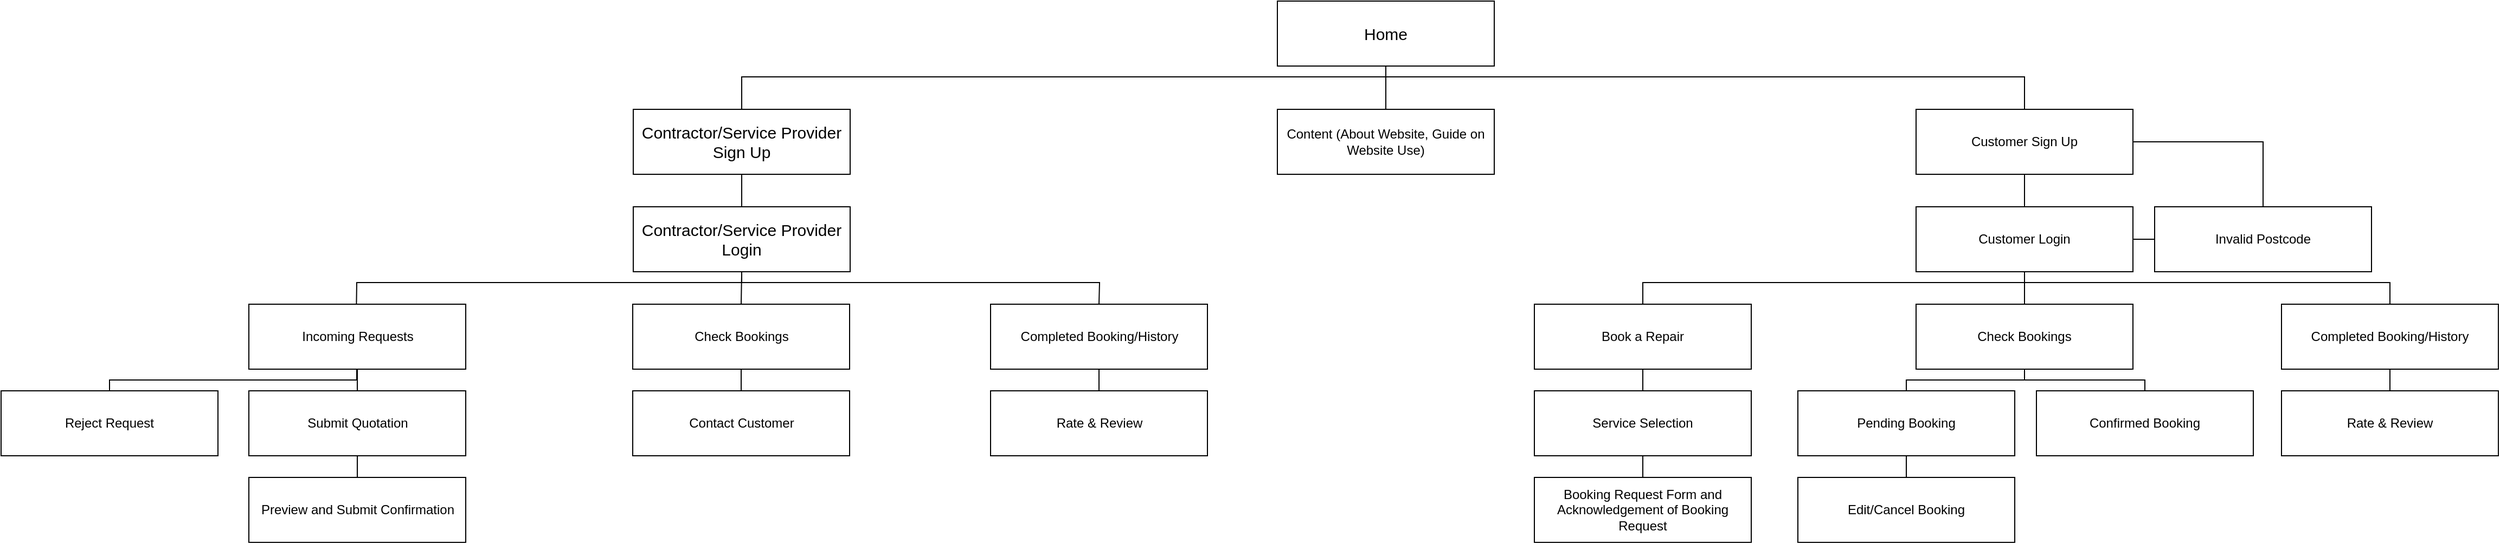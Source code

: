<mxfile version="22.0.4" type="github">
  <diagram name="Page-1" id="skhu2Xdsm_vvQN_JcCo6">
    <mxGraphModel dx="2769" dy="796" grid="1" gridSize="10" guides="1" tooltips="1" connect="1" arrows="1" fold="1" page="1" pageScale="1" pageWidth="1169" pageHeight="827" math="0" shadow="0">
      <root>
        <mxCell id="0" />
        <mxCell id="1" parent="0" />
        <mxCell id="Cfwt913eoUueuza_iOJh-1" value="&lt;font style=&quot;font-size: 15px;&quot;&gt;Home&lt;/font&gt;" style="rounded=0;whiteSpace=wrap;html=1;" vertex="1" parent="1">
          <mxGeometry x="484" y="10" width="200" height="60" as="geometry" />
        </mxCell>
        <mxCell id="Cfwt913eoUueuza_iOJh-2" value="&lt;font style=&quot;font-size: 15px;&quot;&gt;Contractor/Service Provider Sign Up&lt;/font&gt;" style="rounded=0;whiteSpace=wrap;html=1;" vertex="1" parent="1">
          <mxGeometry x="-110" y="110" width="200" height="60" as="geometry" />
        </mxCell>
        <mxCell id="Cfwt913eoUueuza_iOJh-3" value="Content (About Website, Guide on Website Use)" style="rounded=0;whiteSpace=wrap;html=1;" vertex="1" parent="1">
          <mxGeometry x="484" y="110" width="200" height="60" as="geometry" />
        </mxCell>
        <mxCell id="Cfwt913eoUueuza_iOJh-4" value="Customer Sign Up" style="rounded=0;whiteSpace=wrap;html=1;" vertex="1" parent="1">
          <mxGeometry x="1073" y="110" width="200" height="60" as="geometry" />
        </mxCell>
        <mxCell id="Cfwt913eoUueuza_iOJh-5" value="" style="endArrow=none;html=1;rounded=0;entryX=0.5;entryY=1;entryDx=0;entryDy=0;exitX=0.5;exitY=0;exitDx=0;exitDy=0;" edge="1" parent="1" source="Cfwt913eoUueuza_iOJh-2" target="Cfwt913eoUueuza_iOJh-1">
          <mxGeometry width="50" height="50" relative="1" as="geometry">
            <mxPoint x="344" y="50" as="sourcePoint" />
            <mxPoint x="394" as="targetPoint" />
            <Array as="points">
              <mxPoint x="-10" y="80" />
              <mxPoint x="584" y="80" />
            </Array>
          </mxGeometry>
        </mxCell>
        <mxCell id="Cfwt913eoUueuza_iOJh-7" value="" style="endArrow=none;html=1;rounded=0;entryX=0.5;entryY=1;entryDx=0;entryDy=0;exitX=0.5;exitY=0;exitDx=0;exitDy=0;" edge="1" parent="1" source="Cfwt913eoUueuza_iOJh-3" target="Cfwt913eoUueuza_iOJh-1">
          <mxGeometry width="50" height="50" relative="1" as="geometry">
            <mxPoint x="584" y="110" as="sourcePoint" />
            <mxPoint x="634" y="80" as="targetPoint" />
          </mxGeometry>
        </mxCell>
        <mxCell id="Cfwt913eoUueuza_iOJh-8" value="" style="endArrow=none;html=1;rounded=0;entryX=0.5;entryY=1;entryDx=0;entryDy=0;exitX=0.5;exitY=0;exitDx=0;exitDy=0;" edge="1" parent="1" source="Cfwt913eoUueuza_iOJh-4" target="Cfwt913eoUueuza_iOJh-1">
          <mxGeometry width="50" height="50" relative="1" as="geometry">
            <mxPoint x="594" y="120" as="sourcePoint" />
            <mxPoint x="594" y="80" as="targetPoint" />
            <Array as="points">
              <mxPoint x="1173" y="80" />
              <mxPoint x="584" y="80" />
            </Array>
          </mxGeometry>
        </mxCell>
        <mxCell id="Cfwt913eoUueuza_iOJh-10" value="Invalid Postcode" style="rounded=0;whiteSpace=wrap;html=1;" vertex="1" parent="1">
          <mxGeometry x="1293" y="200" width="200" height="60" as="geometry" />
        </mxCell>
        <mxCell id="Cfwt913eoUueuza_iOJh-11" value="Customer Login" style="rounded=0;whiteSpace=wrap;html=1;" vertex="1" parent="1">
          <mxGeometry x="1073" y="200" width="200" height="60" as="geometry" />
        </mxCell>
        <mxCell id="Cfwt913eoUueuza_iOJh-12" value="" style="endArrow=none;html=1;rounded=0;entryX=0.5;entryY=0;entryDx=0;entryDy=0;exitX=0.5;exitY=1;exitDx=0;exitDy=0;" edge="1" parent="1" source="Cfwt913eoUueuza_iOJh-4" target="Cfwt913eoUueuza_iOJh-11">
          <mxGeometry width="50" height="50" relative="1" as="geometry">
            <mxPoint x="943" y="310" as="sourcePoint" />
            <mxPoint x="983" y="290" as="targetPoint" />
          </mxGeometry>
        </mxCell>
        <mxCell id="Cfwt913eoUueuza_iOJh-13" value="" style="endArrow=none;html=1;rounded=0;entryX=0;entryY=0.5;entryDx=0;entryDy=0;exitX=1;exitY=0.5;exitDx=0;exitDy=0;" edge="1" parent="1" source="Cfwt913eoUueuza_iOJh-11" target="Cfwt913eoUueuza_iOJh-10">
          <mxGeometry width="50" height="50" relative="1" as="geometry">
            <mxPoint x="1183" y="180" as="sourcePoint" />
            <mxPoint x="1183" y="210" as="targetPoint" />
          </mxGeometry>
        </mxCell>
        <mxCell id="Cfwt913eoUueuza_iOJh-14" value="" style="endArrow=none;html=1;rounded=0;entryX=1;entryY=0.5;entryDx=0;entryDy=0;exitX=0.5;exitY=0;exitDx=0;exitDy=0;" edge="1" parent="1" source="Cfwt913eoUueuza_iOJh-10" target="Cfwt913eoUueuza_iOJh-4">
          <mxGeometry width="50" height="50" relative="1" as="geometry">
            <mxPoint x="1283" y="240" as="sourcePoint" />
            <mxPoint x="1303" y="240" as="targetPoint" />
            <Array as="points">
              <mxPoint x="1393" y="140" />
            </Array>
          </mxGeometry>
        </mxCell>
        <mxCell id="Cfwt913eoUueuza_iOJh-15" value="Check Bookings" style="rounded=0;whiteSpace=wrap;html=1;" vertex="1" parent="1">
          <mxGeometry x="1073" y="290" width="200" height="60" as="geometry" />
        </mxCell>
        <mxCell id="Cfwt913eoUueuza_iOJh-16" value="Book a Repair" style="rounded=0;whiteSpace=wrap;html=1;" vertex="1" parent="1">
          <mxGeometry x="721" y="290" width="200" height="60" as="geometry" />
        </mxCell>
        <mxCell id="Cfwt913eoUueuza_iOJh-17" value="Completed Booking/History" style="rounded=0;whiteSpace=wrap;html=1;" vertex="1" parent="1">
          <mxGeometry x="1410" y="290" width="200" height="60" as="geometry" />
        </mxCell>
        <mxCell id="Cfwt913eoUueuza_iOJh-18" value="" style="endArrow=none;html=1;rounded=0;entryX=0.5;entryY=1;entryDx=0;entryDy=0;exitX=0.5;exitY=0;exitDx=0;exitDy=0;" edge="1" parent="1" source="Cfwt913eoUueuza_iOJh-15" target="Cfwt913eoUueuza_iOJh-11">
          <mxGeometry width="50" height="50" relative="1" as="geometry">
            <mxPoint x="1143" y="320" as="sourcePoint" />
            <mxPoint x="1193" y="270" as="targetPoint" />
          </mxGeometry>
        </mxCell>
        <mxCell id="Cfwt913eoUueuza_iOJh-19" value="" style="endArrow=none;html=1;rounded=0;entryX=0.5;entryY=1;entryDx=0;entryDy=0;exitX=0.5;exitY=0;exitDx=0;exitDy=0;" edge="1" parent="1" source="Cfwt913eoUueuza_iOJh-16" target="Cfwt913eoUueuza_iOJh-11">
          <mxGeometry width="50" height="50" relative="1" as="geometry">
            <mxPoint x="1183" y="300" as="sourcePoint" />
            <mxPoint x="1183" y="270" as="targetPoint" />
            <Array as="points">
              <mxPoint x="821" y="270" />
              <mxPoint x="1173" y="270" />
            </Array>
          </mxGeometry>
        </mxCell>
        <mxCell id="Cfwt913eoUueuza_iOJh-20" value="" style="endArrow=none;html=1;rounded=0;entryX=0.5;entryY=1;entryDx=0;entryDy=0;exitX=0.5;exitY=0;exitDx=0;exitDy=0;" edge="1" parent="1" source="Cfwt913eoUueuza_iOJh-17" target="Cfwt913eoUueuza_iOJh-11">
          <mxGeometry width="50" height="50" relative="1" as="geometry">
            <mxPoint x="1313" y="360" as="sourcePoint" />
            <mxPoint x="1363" y="310" as="targetPoint" />
            <Array as="points">
              <mxPoint x="1510" y="270" />
              <mxPoint x="1173" y="270" />
            </Array>
          </mxGeometry>
        </mxCell>
        <mxCell id="Cfwt913eoUueuza_iOJh-21" value="Service Selection" style="rounded=0;whiteSpace=wrap;html=1;" vertex="1" parent="1">
          <mxGeometry x="721" y="370" width="200" height="60" as="geometry" />
        </mxCell>
        <mxCell id="Cfwt913eoUueuza_iOJh-22" value="" style="endArrow=none;html=1;rounded=0;entryX=0.5;entryY=1;entryDx=0;entryDy=0;exitX=0.5;exitY=0;exitDx=0;exitDy=0;" edge="1" parent="1" source="Cfwt913eoUueuza_iOJh-21" target="Cfwt913eoUueuza_iOJh-16">
          <mxGeometry width="50" height="50" relative="1" as="geometry">
            <mxPoint x="631" y="390" as="sourcePoint" />
            <mxPoint x="681" y="340" as="targetPoint" />
          </mxGeometry>
        </mxCell>
        <mxCell id="Cfwt913eoUueuza_iOJh-23" value="Booking Request Form and Acknowledgement of Booking Request" style="rounded=0;whiteSpace=wrap;html=1;" vertex="1" parent="1">
          <mxGeometry x="721" y="450" width="200" height="60" as="geometry" />
        </mxCell>
        <mxCell id="Cfwt913eoUueuza_iOJh-24" value="" style="endArrow=none;html=1;rounded=0;entryX=0.5;entryY=1;entryDx=0;entryDy=0;exitX=0.5;exitY=0;exitDx=0;exitDy=0;" edge="1" parent="1" source="Cfwt913eoUueuza_iOJh-23" target="Cfwt913eoUueuza_iOJh-21">
          <mxGeometry width="50" height="50" relative="1" as="geometry">
            <mxPoint x="751" y="520" as="sourcePoint" />
            <mxPoint x="801" y="470" as="targetPoint" />
          </mxGeometry>
        </mxCell>
        <mxCell id="Cfwt913eoUueuza_iOJh-25" value="Pending Booking" style="rounded=0;whiteSpace=wrap;html=1;" vertex="1" parent="1">
          <mxGeometry x="964" y="370" width="200" height="60" as="geometry" />
        </mxCell>
        <mxCell id="Cfwt913eoUueuza_iOJh-26" value="Confirmed Booking" style="rounded=0;whiteSpace=wrap;html=1;" vertex="1" parent="1">
          <mxGeometry x="1184" y="370" width="200" height="60" as="geometry" />
        </mxCell>
        <mxCell id="Cfwt913eoUueuza_iOJh-27" value="" style="endArrow=none;html=1;rounded=0;entryX=0.5;entryY=1;entryDx=0;entryDy=0;exitX=0.5;exitY=0;exitDx=0;exitDy=0;" edge="1" parent="1" source="Cfwt913eoUueuza_iOJh-25">
          <mxGeometry width="50" height="50" relative="1" as="geometry">
            <mxPoint x="1068" y="370" as="sourcePoint" />
            <mxPoint x="1173" y="350" as="targetPoint" />
            <Array as="points">
              <mxPoint x="1064" y="360" />
              <mxPoint x="1173" y="360" />
            </Array>
          </mxGeometry>
        </mxCell>
        <mxCell id="Cfwt913eoUueuza_iOJh-28" value="" style="endArrow=none;html=1;rounded=0;entryX=0.5;entryY=1;entryDx=0;entryDy=0;exitX=0.5;exitY=0;exitDx=0;exitDy=0;" edge="1" parent="1" source="Cfwt913eoUueuza_iOJh-26" target="Cfwt913eoUueuza_iOJh-15">
          <mxGeometry width="50" height="50" relative="1" as="geometry">
            <mxPoint x="1180" y="410" as="sourcePoint" />
            <mxPoint x="1230" y="360" as="targetPoint" />
            <Array as="points">
              <mxPoint x="1284" y="360" />
              <mxPoint x="1173" y="360" />
            </Array>
          </mxGeometry>
        </mxCell>
        <mxCell id="Cfwt913eoUueuza_iOJh-29" value="Edit/Cancel Booking" style="rounded=0;whiteSpace=wrap;html=1;" vertex="1" parent="1">
          <mxGeometry x="964" y="450" width="200" height="60" as="geometry" />
        </mxCell>
        <mxCell id="Cfwt913eoUueuza_iOJh-30" value="" style="endArrow=none;html=1;rounded=0;entryX=0.5;entryY=1;entryDx=0;entryDy=0;exitX=0.5;exitY=0;exitDx=0;exitDy=0;" edge="1" parent="1" source="Cfwt913eoUueuza_iOJh-29" target="Cfwt913eoUueuza_iOJh-25">
          <mxGeometry width="50" height="50" relative="1" as="geometry">
            <mxPoint x="1040" y="450" as="sourcePoint" />
            <mxPoint x="1090" y="400" as="targetPoint" />
          </mxGeometry>
        </mxCell>
        <mxCell id="Cfwt913eoUueuza_iOJh-31" value="Rate &amp;amp; Review" style="rounded=0;whiteSpace=wrap;html=1;" vertex="1" parent="1">
          <mxGeometry x="1410" y="370" width="200" height="60" as="geometry" />
        </mxCell>
        <mxCell id="Cfwt913eoUueuza_iOJh-32" value="" style="endArrow=none;html=1;rounded=0;entryX=0.5;entryY=1;entryDx=0;entryDy=0;exitX=0.5;exitY=0;exitDx=0;exitDy=0;" edge="1" parent="1" source="Cfwt913eoUueuza_iOJh-31" target="Cfwt913eoUueuza_iOJh-17">
          <mxGeometry width="50" height="50" relative="1" as="geometry">
            <mxPoint x="1470" y="420" as="sourcePoint" />
            <mxPoint x="1520" y="370" as="targetPoint" />
          </mxGeometry>
        </mxCell>
        <mxCell id="Cfwt913eoUueuza_iOJh-33" value="&lt;font style=&quot;font-size: 15px;&quot;&gt;Contractor/Service Provider Login&lt;/font&gt;" style="rounded=0;whiteSpace=wrap;html=1;" vertex="1" parent="1">
          <mxGeometry x="-110" y="200" width="200" height="60" as="geometry" />
        </mxCell>
        <mxCell id="Cfwt913eoUueuza_iOJh-34" value="" style="endArrow=none;html=1;rounded=0;entryX=0.5;entryY=1;entryDx=0;entryDy=0;exitX=0.5;exitY=0;exitDx=0;exitDy=0;" edge="1" parent="1" source="Cfwt913eoUueuza_iOJh-33" target="Cfwt913eoUueuza_iOJh-2">
          <mxGeometry width="50" height="50" relative="1" as="geometry">
            <mxPoint x="-200" y="320" as="sourcePoint" />
            <mxPoint x="-150" y="270" as="targetPoint" />
          </mxGeometry>
        </mxCell>
        <mxCell id="Cfwt913eoUueuza_iOJh-35" value="Check Bookings" style="rounded=0;whiteSpace=wrap;html=1;" vertex="1" parent="1">
          <mxGeometry x="-110.5" y="290" width="200" height="60" as="geometry" />
        </mxCell>
        <mxCell id="Cfwt913eoUueuza_iOJh-36" value="Incoming Requests" style="rounded=0;whiteSpace=wrap;html=1;" vertex="1" parent="1">
          <mxGeometry x="-464.5" y="290" width="200" height="60" as="geometry" />
        </mxCell>
        <mxCell id="Cfwt913eoUueuza_iOJh-37" value="Completed Booking/History" style="rounded=0;whiteSpace=wrap;html=1;" vertex="1" parent="1">
          <mxGeometry x="219.5" y="290" width="200" height="60" as="geometry" />
        </mxCell>
        <mxCell id="Cfwt913eoUueuza_iOJh-38" value="Submit Quotation" style="rounded=0;whiteSpace=wrap;html=1;" vertex="1" parent="1">
          <mxGeometry x="-464.5" y="370" width="200" height="60" as="geometry" />
        </mxCell>
        <mxCell id="Cfwt913eoUueuza_iOJh-39" value="" style="endArrow=none;html=1;rounded=0;entryX=0.5;entryY=1;entryDx=0;entryDy=0;exitX=0.5;exitY=0;exitDx=0;exitDy=0;" edge="1" source="Cfwt913eoUueuza_iOJh-38" target="Cfwt913eoUueuza_iOJh-36" parent="1">
          <mxGeometry width="50" height="50" relative="1" as="geometry">
            <mxPoint x="-554.5" y="390" as="sourcePoint" />
            <mxPoint x="-504.5" y="340" as="targetPoint" />
          </mxGeometry>
        </mxCell>
        <mxCell id="Cfwt913eoUueuza_iOJh-40" value="Preview and Submit Confirmation" style="rounded=0;whiteSpace=wrap;html=1;" vertex="1" parent="1">
          <mxGeometry x="-464.5" y="450" width="200" height="60" as="geometry" />
        </mxCell>
        <mxCell id="Cfwt913eoUueuza_iOJh-41" value="" style="endArrow=none;html=1;rounded=0;entryX=0.5;entryY=1;entryDx=0;entryDy=0;exitX=0.5;exitY=0;exitDx=0;exitDy=0;" edge="1" source="Cfwt913eoUueuza_iOJh-40" target="Cfwt913eoUueuza_iOJh-38" parent="1">
          <mxGeometry width="50" height="50" relative="1" as="geometry">
            <mxPoint x="-434.5" y="520" as="sourcePoint" />
            <mxPoint x="-384.5" y="470" as="targetPoint" />
          </mxGeometry>
        </mxCell>
        <mxCell id="Cfwt913eoUueuza_iOJh-44" value="" style="endArrow=none;html=1;rounded=0;entryX=0.5;entryY=1;entryDx=0;entryDy=0;exitX=0.5;exitY=0;exitDx=0;exitDy=0;" edge="1" source="Cfwt913eoUueuza_iOJh-46" parent="1">
          <mxGeometry width="50" height="50" relative="1" as="geometry">
            <mxPoint x="-119.5" y="370" as="sourcePoint" />
            <mxPoint x="-10.5" y="350" as="targetPoint" />
            <Array as="points">
              <mxPoint x="-10.5" y="360" />
            </Array>
          </mxGeometry>
        </mxCell>
        <mxCell id="Cfwt913eoUueuza_iOJh-46" value="Contact Customer" style="rounded=0;whiteSpace=wrap;html=1;" vertex="1" parent="1">
          <mxGeometry x="-110.5" y="370" width="200" height="60" as="geometry" />
        </mxCell>
        <mxCell id="Cfwt913eoUueuza_iOJh-48" value="Rate &amp;amp; Review" style="rounded=0;whiteSpace=wrap;html=1;" vertex="1" parent="1">
          <mxGeometry x="219.5" y="370" width="200" height="60" as="geometry" />
        </mxCell>
        <mxCell id="Cfwt913eoUueuza_iOJh-49" value="" style="endArrow=none;html=1;rounded=0;entryX=0.5;entryY=1;entryDx=0;entryDy=0;exitX=0.5;exitY=0;exitDx=0;exitDy=0;" edge="1" source="Cfwt913eoUueuza_iOJh-48" target="Cfwt913eoUueuza_iOJh-37" parent="1">
          <mxGeometry width="50" height="50" relative="1" as="geometry">
            <mxPoint x="279.5" y="420" as="sourcePoint" />
            <mxPoint x="329.5" y="370" as="targetPoint" />
          </mxGeometry>
        </mxCell>
        <mxCell id="Cfwt913eoUueuza_iOJh-50" value="Reject Request" style="rounded=0;whiteSpace=wrap;html=1;" vertex="1" parent="1">
          <mxGeometry x="-693" y="370" width="200" height="60" as="geometry" />
        </mxCell>
        <mxCell id="Cfwt913eoUueuza_iOJh-52" value="" style="endArrow=none;html=1;rounded=0;exitX=0.5;exitY=0;exitDx=0;exitDy=0;" edge="1" parent="1" source="Cfwt913eoUueuza_iOJh-50">
          <mxGeometry width="50" height="50" relative="1" as="geometry">
            <mxPoint x="-600" y="350" as="sourcePoint" />
            <mxPoint x="-365" y="350" as="targetPoint" />
            <Array as="points">
              <mxPoint x="-593" y="360" />
              <mxPoint x="-365" y="360" />
            </Array>
          </mxGeometry>
        </mxCell>
        <mxCell id="Cfwt913eoUueuza_iOJh-53" value="" style="endArrow=none;html=1;rounded=0;entryX=0.5;entryY=1;entryDx=0;entryDy=0;exitX=0.496;exitY=0.005;exitDx=0;exitDy=0;exitPerimeter=0;" edge="1" parent="1" source="Cfwt913eoUueuza_iOJh-36" target="Cfwt913eoUueuza_iOJh-33">
          <mxGeometry width="50" height="50" relative="1" as="geometry">
            <mxPoint x="-220" y="300" as="sourcePoint" />
            <mxPoint x="-170" y="250" as="targetPoint" />
            <Array as="points">
              <mxPoint x="-365" y="270" />
              <mxPoint x="-10" y="270" />
            </Array>
          </mxGeometry>
        </mxCell>
        <mxCell id="Cfwt913eoUueuza_iOJh-55" value="" style="endArrow=none;html=1;rounded=0;entryX=0.5;entryY=1;entryDx=0;entryDy=0;exitX=0.5;exitY=0;exitDx=0;exitDy=0;" edge="1" parent="1" source="Cfwt913eoUueuza_iOJh-35" target="Cfwt913eoUueuza_iOJh-33">
          <mxGeometry width="50" height="50" relative="1" as="geometry">
            <mxPoint x="-20" y="300" as="sourcePoint" />
            <mxPoint x="30" y="250" as="targetPoint" />
          </mxGeometry>
        </mxCell>
        <mxCell id="Cfwt913eoUueuza_iOJh-56" value="" style="endArrow=none;html=1;rounded=0;entryX=0.5;entryY=0;entryDx=0;entryDy=0;exitX=0.5;exitY=1;exitDx=0;exitDy=0;" edge="1" parent="1" source="Cfwt913eoUueuza_iOJh-33" target="Cfwt913eoUueuza_iOJh-37">
          <mxGeometry width="50" height="50" relative="1" as="geometry">
            <mxPoint x="190" y="250" as="sourcePoint" />
            <mxPoint x="240" y="200" as="targetPoint" />
            <Array as="points">
              <mxPoint x="-10" y="270" />
              <mxPoint x="320" y="270" />
            </Array>
          </mxGeometry>
        </mxCell>
      </root>
    </mxGraphModel>
  </diagram>
</mxfile>
